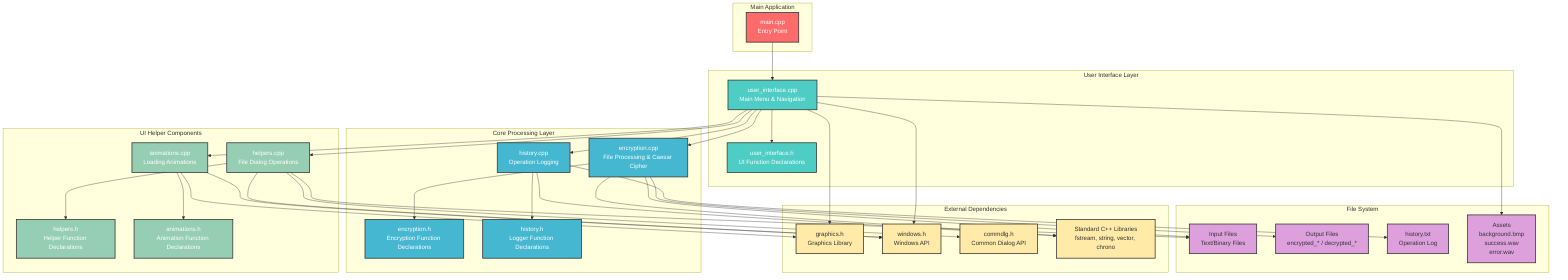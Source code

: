 graph TB
    subgraph "Main Application"
        MAIN[main.cpp<br/>Entry Point]
    end
    
    subgraph "User Interface Layer"
        UI[user_interface.cpp<br/>Main Menu & Navigation]
        UIH[user_interface.h<br/>UI Function Declarations]
        
        UI --> UIH
    end
    
    subgraph "Core Processing Layer"
        ENC[encryption.cpp<br/>File Processing & Caesar Cipher]
        ENCH[encryption.h<br/>Encryption Function Declarations]
        
        HIST[history.cpp<br/>Operation Logging]
        HISTH[history.h<br/>Logger Function Declarations]
        
        ENC --> ENCH
        HIST --> HISTH
    end
    
    subgraph "UI Helper Components"
        HELP[helpers.cpp<br/>File Dialog Operations]
        HELPH[helpers.h<br/>Helper Function Declarations]
        
        ANIM[animations.cpp<br/>Loading Animations]
        ANIMH[animations.h<br/>Animation Function Declarations]
        
        HELP --> HELPH
        ANIM --> ANIMH
    end
    
    subgraph "External Dependencies"
        GRAPHICS[graphics.h<br/>Graphics Library]
        WINDOWS[windows.h<br/>Windows API]
        COMMDLG[commdlg.h<br/>Common Dialog API]
        STD[Standard C++ Libraries<br/>fstream, string, vector, chrono]
    end
    
    subgraph "File System"
        INPUT[Input Files<br/>Text/Binary Files]
        OUTPUT[Output Files<br/>encrypted_* / decrypted_*]
        HISTFILE[history.txt<br/>Operation Log]
        ASSETS[Assets<br/>background.bmp<br/>success.wav<br/>error.wav]
    end
    
    %% Main connections
    MAIN --> UI
    UI --> ENC
    UI --> HIST
    UI --> HELP
    UI --> ANIM
    
    %% External library connections
    UI --> GRAPHICS
    UI --> WINDOWS
    HELP --> WINDOWS
    HELP --> COMMDLG
    ANIM --> GRAPHICS
    ANIM --> WINDOWS
    ENC --> STD
    HIST --> STD
    
    %% File system connections
    ENC --> INPUT
    ENC --> OUTPUT
    HIST --> HISTFILE
    UI --> ASSETS
    HELP --> INPUT
    
    %% Styling
    classDef mainApp fill:#FF6B6B,stroke:#333,stroke-width:2px,color:#fff
    classDef uiLayer fill:#4ECDC4,stroke:#333,stroke-width:2px,color:#fff
    classDef coreLayer fill:#45B7D1,stroke:#333,stroke-width:2px,color:#fff
    classDef helperLayer fill:#96CEB4,stroke:#333,stroke-width:2px,color:#fff
    classDef external fill:#FFEAA7,stroke:#333,stroke-width:2px
    classDef files fill:#DDA0DD,stroke:#333,stroke-width:2px
    
    class MAIN mainApp
    class UI,UIH uiLayer
    class ENC,ENCH,HIST,HISTH coreLayer
    class HELP,HELPH,ANIM,ANIMH helperLayer
    class GRAPHICS,WINDOWS,COMMDLG,STD external
    class INPUT,OUTPUT,HISTFILE,ASSETS files